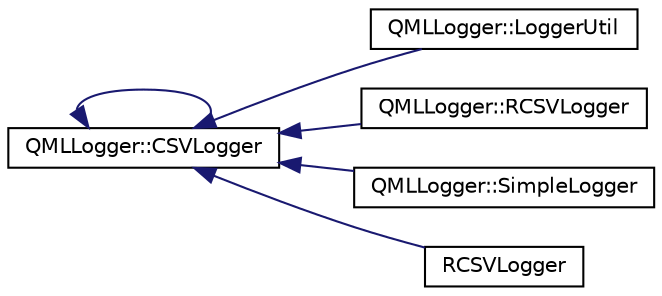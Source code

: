 digraph "Graphical Class Hierarchy"
{
  edge [fontname="Helvetica",fontsize="10",labelfontname="Helvetica",labelfontsize="10"];
  node [fontname="Helvetica",fontsize="10",shape=record];
  rankdir="LR";
  Node0 [label="QQuickItem",height=0.2,width=0.4,color="grey75", fillcolor="white", style="filled"];
  Node0 -> Node0 [dir="back",color="midnightblue",fontsize="10",style="solid",fontname="Helvetica"];
  Node0 [label="QMLLogger::CSVLogger",height=0.2,width=0.4,color="black", fillcolor="white", style="filled",URL="$classQMLLogger_1_1CSVLogger.html",tooltip="Utility to log CSV data line by line with optional timestamp. "];
  Node0 -> Node2 [dir="back",color="midnightblue",fontsize="10",style="solid",fontname="Helvetica"];
  Node2 [label="QMLLogger::LoggerUtil",height=0.2,width=0.4,color="black", fillcolor="white", style="filled",URL="$classQMLLogger_1_1LoggerUtil.html",tooltip="Logger utilities. "];
  Node0 -> Node3 [dir="back",color="midnightblue",fontsize="10",style="solid",fontname="Helvetica"];
  Node3 [label="QMLLogger::RCSVLogger",height=0.2,width=0.4,color="black", fillcolor="white", style="filled",URL="$classQMLLogger_1_1RCSVLogger.html",tooltip="Utility to generate logs, save them locally, then send them to a remote server in a robust fashion..."];
  Node0 -> Node4 [dir="back",color="midnightblue",fontsize="10",style="solid",fontname="Helvetica"];
  Node4 [label="QMLLogger::SimpleLogger",height=0.2,width=0.4,color="black", fillcolor="white", style="filled",URL="$classQMLLogger_1_1SimpleLogger.html",tooltip="Utility to log strings line by line with optional timestamp and unique device ID. ..."];
  Node0 -> Node5 [dir="back",color="midnightblue",fontsize="10",style="solid",fontname="Helvetica"];
  Node5 [label="RCSVLogger",height=0.2,width=0.4,color="black", fillcolor="white", style="filled",URL="$classRCSVLogger.html"];
}
